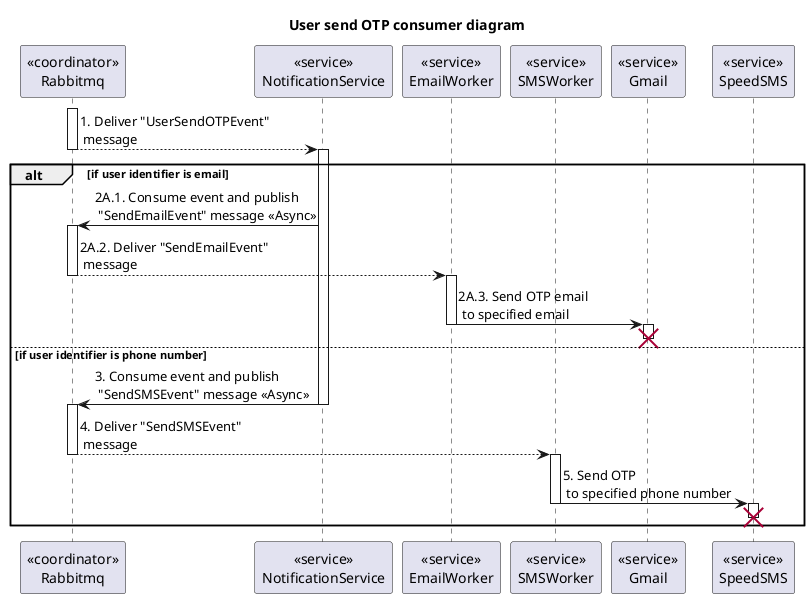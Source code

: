@startuml Sequence
title "User send OTP consumer diagram"

<style>
  sequenceDiagram {
    reference {
      BackGroundColor white
    }
}
</style>

participant "<<coordinator>>\nRabbitmq" as Rabbitmq
participant "<<service>>\nNotificationService" as NotificationService
participant "<<service>>\nEmailWorker" as EmailWorker
participant "<<service>>\nSMSWorker" as SMSWorker
participant "<<service>>\nGmail" as Gmail
participant "<<service>>\nSpeedSMS" as SpeedSMS

activate Rabbitmq
Rabbitmq --> NotificationService: 1. Deliver "UserSendOTPEvent"\n message
deactivate Rabbitmq
activate NotificationService

alt if user identifier is email
  NotificationService -> Rabbitmq: 2A.1. Consume event and publish \n "SendEmailEvent" message <<Async>>
  activate Rabbitmq
  Rabbitmq --> EmailWorker: 2A.2. Deliver "SendEmailEvent"\n message
  deactivate Rabbitmq
  activate EmailWorker
  EmailWorker -> Gmail: 2A.3. Send OTP email\n to specified email
  deactivate EmailWorker
  activate Gmail

  Rabbitmq -[hidden]-> Gmail
  deactivate Gmail
  destroy Gmail
else if user identifier is phone number
  NotificationService -> Rabbitmq: 3. Consume event and publish \n "SendSMSEvent" message <<Async>>
  deactivate NotificationService
  activate Rabbitmq
  Rabbitmq --> SMSWorker: 4. Deliver "SendSMSEvent"\n message
  deactivate Rabbitmq
  activate SMSWorker
  SMSWorker -> SpeedSMS: 5. Send OTP \n to specified phone number
  deactivate SMSWorker
  activate SpeedSMS
  Rabbitmq -[hidden]-> SpeedSMS

  deactivate SpeedSMS
  destroy SpeedSMS
end
@enduml
